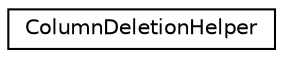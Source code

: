 digraph "Graphical Class Hierarchy"
{
 // LATEX_PDF_SIZE
  edge [fontname="Helvetica",fontsize="10",labelfontname="Helvetica",labelfontsize="10"];
  node [fontname="Helvetica",fontsize="10",shape=record];
  rankdir="LR";
  Node0 [label="ColumnDeletionHelper",height=0.2,width=0.4,color="black", fillcolor="white", style="filled",URL="$classoperations__research_1_1glop_1_1_column_deletion_helper.html",tooltip=" "];
}
